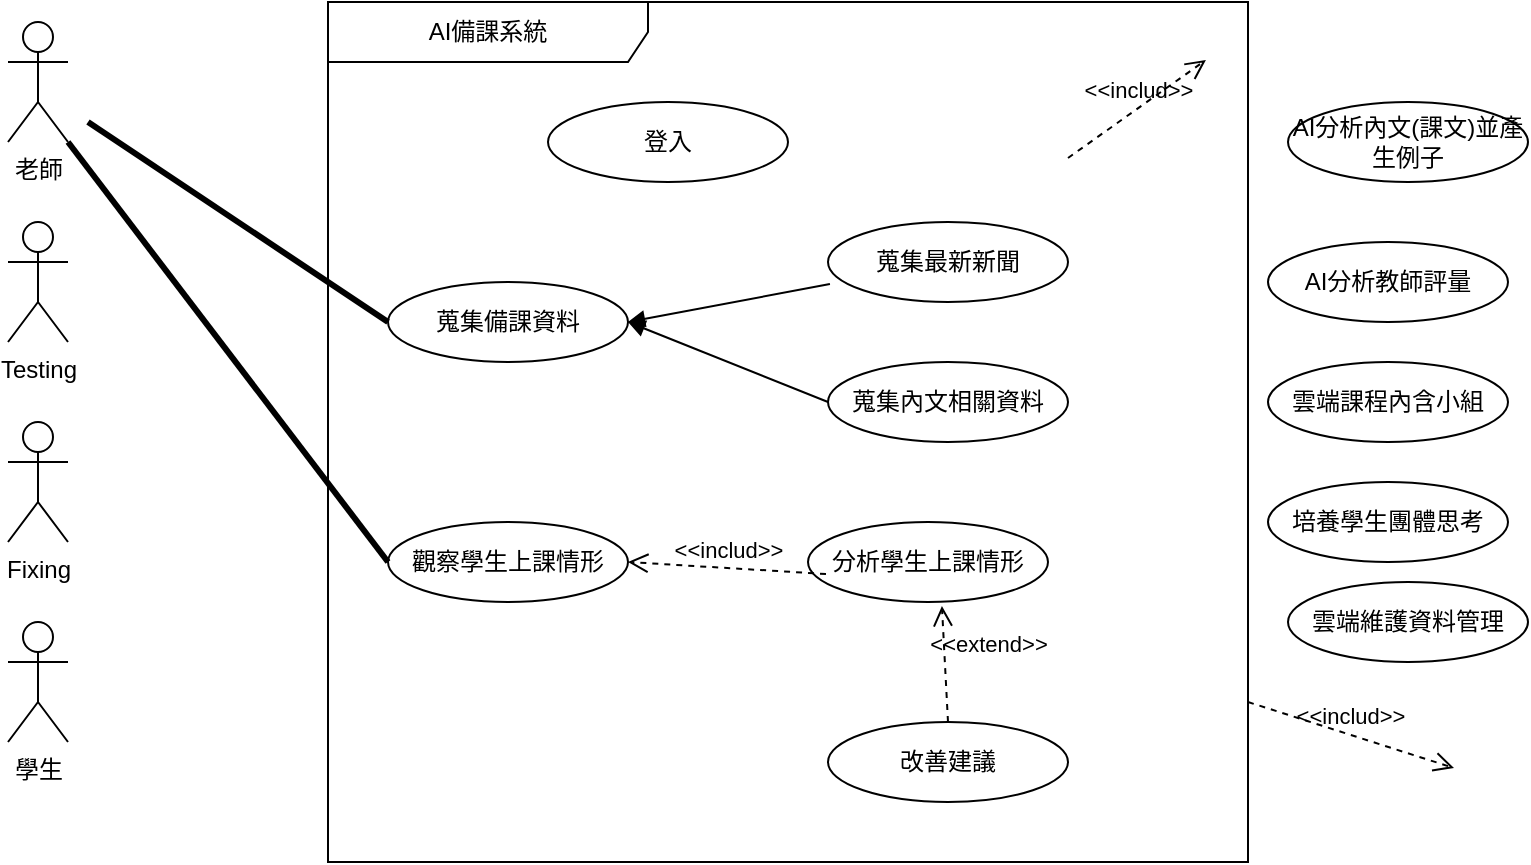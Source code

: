 <mxfile version="24.8.6">
  <diagram name="第 1 页" id="czv0dz-GBIxx080b_6wI">
    <mxGraphModel dx="794" dy="1555" grid="1" gridSize="11" guides="1" tooltips="1" connect="1" arrows="1" fold="1" page="1" pageScale="1" pageWidth="827" pageHeight="1169" math="0" shadow="0">
      <root>
        <mxCell id="0" />
        <mxCell id="1" parent="0" />
        <mxCell id="lKGrQ2MK0r0M78TdMLY--1" value="&lt;div&gt;老師&lt;/div&gt;&lt;div&gt;&lt;br&gt;&lt;/div&gt;" style="shape=umlActor;verticalLabelPosition=bottom;verticalAlign=top;html=1;" parent="1" vertex="1">
          <mxGeometry x="30" y="-360" width="30" height="60" as="geometry" />
        </mxCell>
        <mxCell id="lKGrQ2MK0r0M78TdMLY--4" value="Testing" style="shape=umlActor;verticalLabelPosition=bottom;verticalAlign=top;html=1;" parent="1" vertex="1">
          <mxGeometry x="30" y="-260" width="30" height="60" as="geometry" />
        </mxCell>
        <mxCell id="lKGrQ2MK0r0M78TdMLY--5" value="Fixing" style="shape=umlActor;verticalLabelPosition=bottom;verticalAlign=top;html=1;" parent="1" vertex="1">
          <mxGeometry x="30" y="-160" width="30" height="60" as="geometry" />
        </mxCell>
        <mxCell id="Dm8r0YIzHr2bbyU3Pss4-1" value="AI備課系統" style="shape=umlFrame;whiteSpace=wrap;html=1;pointerEvents=0;recursiveResize=0;container=1;collapsible=0;width=160;" parent="1" vertex="1">
          <mxGeometry x="190" y="-370" width="460" height="430" as="geometry" />
        </mxCell>
        <mxCell id="8fR5_x-3oUHtHIp3af_6-2" value="觀察學生上課情形" style="ellipse;html=1;whiteSpace=wrap;" parent="Dm8r0YIzHr2bbyU3Pss4-1" vertex="1">
          <mxGeometry x="30" y="260" width="120" height="40" as="geometry" />
        </mxCell>
        <mxCell id="8fR5_x-3oUHtHIp3af_6-4" value="登入" style="ellipse;html=1;whiteSpace=wrap;" parent="Dm8r0YIzHr2bbyU3Pss4-1" vertex="1">
          <mxGeometry x="110" y="50" width="120" height="40" as="geometry" />
        </mxCell>
        <mxCell id="8fR5_x-3oUHtHIp3af_6-3" value="&lt;div&gt;蒐集備課資料&lt;/div&gt;" style="ellipse;html=1;whiteSpace=wrap;" parent="Dm8r0YIzHr2bbyU3Pss4-1" vertex="1">
          <mxGeometry x="30" y="140" width="120" height="40" as="geometry" />
        </mxCell>
        <mxCell id="8fR5_x-3oUHtHIp3af_6-7" value="蒐集最新新聞" style="ellipse;html=1;whiteSpace=wrap;" parent="Dm8r0YIzHr2bbyU3Pss4-1" vertex="1">
          <mxGeometry x="250" y="110" width="120" height="40" as="geometry" />
        </mxCell>
        <mxCell id="8fR5_x-3oUHtHIp3af_6-8" value="蒐集內文相關資料" style="ellipse;html=1;whiteSpace=wrap;" parent="Dm8r0YIzHr2bbyU3Pss4-1" vertex="1">
          <mxGeometry x="250" y="180" width="120" height="40" as="geometry" />
        </mxCell>
        <mxCell id="8fR5_x-3oUHtHIp3af_6-18" value="" style="html=1;verticalAlign=bottom;labelBackgroundColor=none;endArrow=block;endFill=1;rounded=0;entryX=1;entryY=0.5;entryDx=0;entryDy=0;exitX=0;exitY=0.5;exitDx=0;exitDy=0;" parent="Dm8r0YIzHr2bbyU3Pss4-1" source="8fR5_x-3oUHtHIp3af_6-8" target="8fR5_x-3oUHtHIp3af_6-3" edge="1">
          <mxGeometry width="160" relative="1" as="geometry">
            <mxPoint x="150" y="250" as="sourcePoint" />
            <mxPoint x="251" y="280" as="targetPoint" />
          </mxGeometry>
        </mxCell>
        <mxCell id="8fR5_x-3oUHtHIp3af_6-19" value="" style="html=1;verticalAlign=bottom;labelBackgroundColor=none;endArrow=block;endFill=1;rounded=0;exitX=0.008;exitY=0.775;exitDx=0;exitDy=0;exitPerimeter=0;" parent="Dm8r0YIzHr2bbyU3Pss4-1" source="8fR5_x-3oUHtHIp3af_6-7" edge="1">
          <mxGeometry width="160" relative="1" as="geometry">
            <mxPoint x="270" y="190" as="sourcePoint" />
            <mxPoint x="150" y="160" as="targetPoint" />
          </mxGeometry>
        </mxCell>
        <mxCell id="8fR5_x-3oUHtHIp3af_6-20" value="分析學生上課情形" style="ellipse;html=1;whiteSpace=wrap;" parent="Dm8r0YIzHr2bbyU3Pss4-1" vertex="1">
          <mxGeometry x="240" y="260" width="120" height="40" as="geometry" />
        </mxCell>
        <mxCell id="8fR5_x-3oUHtHIp3af_6-21" value="改善建議" style="ellipse;html=1;whiteSpace=wrap;" parent="Dm8r0YIzHr2bbyU3Pss4-1" vertex="1">
          <mxGeometry x="250" y="360" width="120" height="40" as="geometry" />
        </mxCell>
        <mxCell id="8fR5_x-3oUHtHIp3af_6-23" value="&amp;lt;&amp;lt;extend&amp;gt;&amp;gt;" style="endArrow=open;startArrow=none;endFill=0;startFill=0;endSize=8;html=1;verticalAlign=bottom;dashed=1;labelBackgroundColor=none;rounded=0;entryX=0.558;entryY=1.05;entryDx=0;entryDy=0;exitX=0.5;exitY=0;exitDx=0;exitDy=0;entryPerimeter=0;" parent="Dm8r0YIzHr2bbyU3Pss4-1" source="8fR5_x-3oUHtHIp3af_6-21" target="8fR5_x-3oUHtHIp3af_6-20" edge="1">
          <mxGeometry x="-0.004" y="-22" width="160" relative="1" as="geometry">
            <mxPoint x="290" y="330" as="sourcePoint" />
            <mxPoint x="393" y="363" as="targetPoint" />
            <mxPoint as="offset" />
          </mxGeometry>
        </mxCell>
        <mxCell id="8fR5_x-3oUHtHIp3af_6-24" value="&amp;lt;&amp;lt;includ&amp;gt;&amp;gt;" style="endArrow=open;startArrow=none;endFill=0;startFill=0;endSize=8;html=1;verticalAlign=bottom;dashed=1;labelBackgroundColor=none;rounded=0;exitX=0.075;exitY=0.65;exitDx=0;exitDy=0;exitPerimeter=0;" parent="Dm8r0YIzHr2bbyU3Pss4-1" source="8fR5_x-3oUHtHIp3af_6-20" edge="1">
          <mxGeometry width="160" relative="1" as="geometry">
            <mxPoint x="470" y="373" as="sourcePoint" />
            <mxPoint x="150" y="280" as="targetPoint" />
          </mxGeometry>
        </mxCell>
        <mxCell id="8fR5_x-3oUHtHIp3af_6-27" value="&amp;lt;&amp;lt;includ&amp;gt;&amp;gt;" style="endArrow=open;startArrow=none;endFill=0;startFill=0;endSize=8;html=1;verticalAlign=bottom;dashed=1;labelBackgroundColor=none;rounded=0;entryX=0.5;entryY=1;entryDx=0;entryDy=0;exitX=0.592;exitY=-0.025;exitDx=0;exitDy=0;exitPerimeter=0;" parent="Dm8r0YIzHr2bbyU3Pss4-1" edge="1">
          <mxGeometry width="160" relative="1" as="geometry">
            <mxPoint x="370.0" y="78" as="sourcePoint" />
            <mxPoint x="438.96" y="29" as="targetPoint" />
          </mxGeometry>
        </mxCell>
        <mxCell id="Dm8r0YIzHr2bbyU3Pss4-9" value="培養學生團體思考" style="ellipse;html=1;whiteSpace=wrap;" parent="1" vertex="1">
          <mxGeometry x="660" y="-130" width="120" height="40" as="geometry" />
        </mxCell>
        <mxCell id="Dm8r0YIzHr2bbyU3Pss4-3" value="雲端課程內含小組&lt;span style=&quot;color: rgba(0, 0, 0, 0); font-family: monospace; font-size: 0px; text-align: start; text-wrap: nowrap;&quot;&gt;%3CmxGraphModel%3E%3Croot%3E%3CmxCell%20id%3D%220%22%2F%3E%3CmxCell%20id%3D%221%22%20parent%3D%220%22%2F%3E%3CmxCell%20id%3D%222%22%20value%3D%22%E9%9B%B2%E7%AB%AF%E7%B6%AD%E8%AD%B7%E8%B3%87%E6%96%99%E7%AE%A1%E7%90%86%22%20style%3D%22ellipse%3Bhtml%3D1%3BwhiteSpace%3Dwrap%3B%22%20vertex%3D%221%22%20parent%3D%221%22%3E%3CmxGeometry%20x%3D%22220%22%20y%3D%22-330%22%20width%3D%22120%22%20height%3D%2240%22%20as%3D%22geometry%22%2F%3E%3C%2FmxCell%3E%3C%2Froot%3E%3C%2FmxGraphModel%3E&lt;/span&gt;" style="ellipse;html=1;whiteSpace=wrap;" parent="1" vertex="1">
          <mxGeometry x="660" y="-190" width="120" height="40" as="geometry" />
        </mxCell>
        <mxCell id="Dm8r0YIzHr2bbyU3Pss4-5" value="AI分析教師評量" style="ellipse;html=1;whiteSpace=wrap;" parent="1" vertex="1">
          <mxGeometry x="660" y="-250" width="120" height="40" as="geometry" />
        </mxCell>
        <mxCell id="Dm8r0YIzHr2bbyU3Pss4-4" value="AI分析內文(課文)並產生例子" style="ellipse;html=1;whiteSpace=wrap;" parent="1" vertex="1">
          <mxGeometry x="670" y="-320" width="120" height="40" as="geometry" />
        </mxCell>
        <mxCell id="Dm8r0YIzHr2bbyU3Pss4-2" value="雲端維護資料管理" style="ellipse;html=1;whiteSpace=wrap;" parent="1" vertex="1">
          <mxGeometry x="670" y="-80" width="120" height="40" as="geometry" />
        </mxCell>
        <mxCell id="8fR5_x-3oUHtHIp3af_6-12" value="&amp;lt;&amp;lt;includ&amp;gt;&amp;gt;" style="endArrow=open;startArrow=none;endFill=0;startFill=0;endSize=8;html=1;verticalAlign=bottom;dashed=1;labelBackgroundColor=none;rounded=0;entryX=0;entryY=0.5;entryDx=0;entryDy=0;exitX=0.975;exitY=0.675;exitDx=0;exitDy=0;exitPerimeter=0;" parent="1" edge="1">
          <mxGeometry width="160" relative="1" as="geometry">
            <mxPoint x="650" y="-20" as="sourcePoint" />
            <mxPoint x="753" y="13" as="targetPoint" />
          </mxGeometry>
        </mxCell>
        <mxCell id="8fR5_x-3oUHtHIp3af_6-25" value="" style="endArrow=none;startArrow=none;endFill=0;startFill=0;endSize=8;html=1;verticalAlign=bottom;labelBackgroundColor=none;strokeWidth=3;rounded=0;entryX=0;entryY=0.5;entryDx=0;entryDy=0;" parent="1" target="8fR5_x-3oUHtHIp3af_6-3" edge="1">
          <mxGeometry width="160" relative="1" as="geometry">
            <mxPoint x="70" y="-310" as="sourcePoint" />
            <mxPoint x="230" y="-310" as="targetPoint" />
          </mxGeometry>
        </mxCell>
        <mxCell id="8fR5_x-3oUHtHIp3af_6-26" value="" style="endArrow=none;startArrow=none;endFill=0;startFill=0;endSize=8;html=1;verticalAlign=bottom;labelBackgroundColor=none;strokeWidth=3;rounded=0;entryX=0;entryY=0.5;entryDx=0;entryDy=0;exitX=1;exitY=1;exitDx=0;exitDy=0;exitPerimeter=0;" parent="1" source="lKGrQ2MK0r0M78TdMLY--1" target="8fR5_x-3oUHtHIp3af_6-2" edge="1">
          <mxGeometry width="160" relative="1" as="geometry">
            <mxPoint x="80" y="-290" as="sourcePoint" />
            <mxPoint x="230" y="-183" as="targetPoint" />
          </mxGeometry>
        </mxCell>
        <mxCell id="8fR5_x-3oUHtHIp3af_6-28" value="學生" style="shape=umlActor;verticalLabelPosition=bottom;verticalAlign=top;html=1;" parent="1" vertex="1">
          <mxGeometry x="30" y="-60" width="30" height="60" as="geometry" />
        </mxCell>
      </root>
    </mxGraphModel>
  </diagram>
</mxfile>
